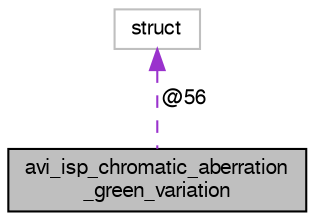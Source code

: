 digraph "avi_isp_chromatic_aberration_green_variation"
{
  edge [fontname="FreeSans",fontsize="10",labelfontname="FreeSans",labelfontsize="10"];
  node [fontname="FreeSans",fontsize="10",shape=record];
  Node1 [label="avi_isp_chromatic_aberration\l_green_variation",height=0.2,width=0.4,color="black", fillcolor="grey75", style="filled", fontcolor="black"];
  Node2 -> Node1 [dir="back",color="darkorchid3",fontsize="10",style="dashed",label=" @56" ,fontname="FreeSans"];
  Node2 [label="struct",height=0.2,width=0.4,color="grey75", fillcolor="white", style="filled"];
}
